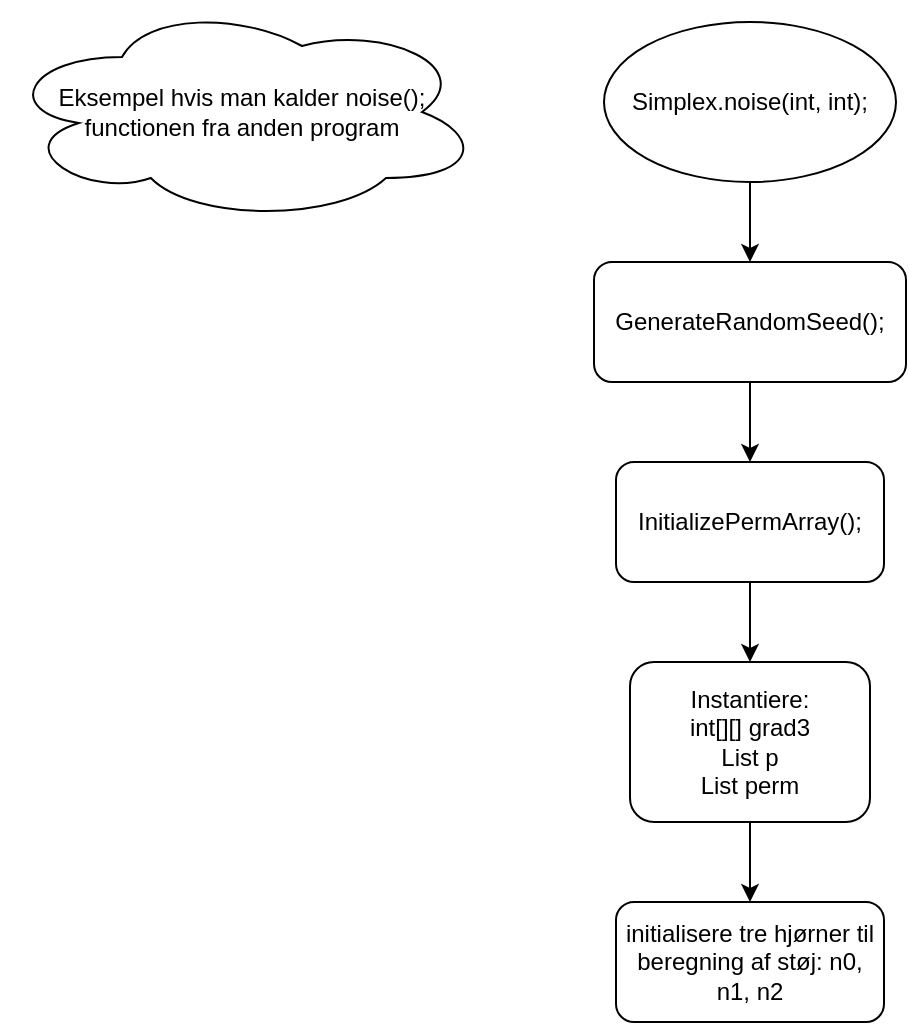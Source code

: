 <mxfile>
    <diagram id="SU7TlElflYCthP7yXgV0" name="Simplex.cs">
        <mxGraphModel dx="1071" dy="543" grid="1" gridSize="10" guides="1" tooltips="1" connect="1" arrows="1" fold="1" page="1" pageScale="1" pageWidth="827" pageHeight="1169" math="0" shadow="0">
            <root>
                <mxCell id="0"/>
                <mxCell id="1" parent="0"/>
                <mxCell id="7" value="" style="edgeStyle=none;html=1;" edge="1" parent="1" source="3" target="6">
                    <mxGeometry relative="1" as="geometry"/>
                </mxCell>
                <mxCell id="3" value="Simplex.noise(int, int);" style="ellipse;whiteSpace=wrap;html=1;" vertex="1" parent="1">
                    <mxGeometry x="341" y="30" width="146" height="80" as="geometry"/>
                </mxCell>
                <mxCell id="4" value="Eksempel hvis man kalder noise(); functionen fra anden program" style="ellipse;shape=cloud;whiteSpace=wrap;html=1;" vertex="1" parent="1">
                    <mxGeometry x="40" y="20" width="240" height="110" as="geometry"/>
                </mxCell>
                <mxCell id="10" value="" style="edgeStyle=none;html=1;" edge="1" parent="1" source="6" target="9">
                    <mxGeometry relative="1" as="geometry"/>
                </mxCell>
                <mxCell id="6" value="GenerateRandomSeed();" style="rounded=1;whiteSpace=wrap;html=1;fontFamily=Helvetica;fontSize=12;fontColor=default;align=center;strokeColor=default;fillColor=default;" vertex="1" parent="1">
                    <mxGeometry x="336" y="150" width="156" height="60" as="geometry"/>
                </mxCell>
                <mxCell id="12" value="" style="edgeStyle=none;html=1;" edge="1" parent="1" source="9" target="11">
                    <mxGeometry relative="1" as="geometry"/>
                </mxCell>
                <mxCell id="9" value="InitializePermArray();" style="rounded=1;whiteSpace=wrap;html=1;" vertex="1" parent="1">
                    <mxGeometry x="347" y="250" width="134" height="60" as="geometry"/>
                </mxCell>
                <mxCell id="14" value="" style="edgeStyle=none;html=1;" edge="1" parent="1" source="11" target="13">
                    <mxGeometry relative="1" as="geometry"/>
                </mxCell>
                <mxCell id="11" value="Instantiere:&lt;br&gt;int[][] grad3&lt;br&gt;List p&lt;br&gt;List perm" style="whiteSpace=wrap;html=1;rounded=1;" vertex="1" parent="1">
                    <mxGeometry x="354" y="350" width="120" height="80" as="geometry"/>
                </mxCell>
                <mxCell id="13" value="initialisere tre hjørner til beregning af støj: n0, n1, n2" style="rounded=1;whiteSpace=wrap;html=1;" vertex="1" parent="1">
                    <mxGeometry x="347" y="470" width="134" height="60" as="geometry"/>
                </mxCell>
            </root>
        </mxGraphModel>
    </diagram>
</mxfile>